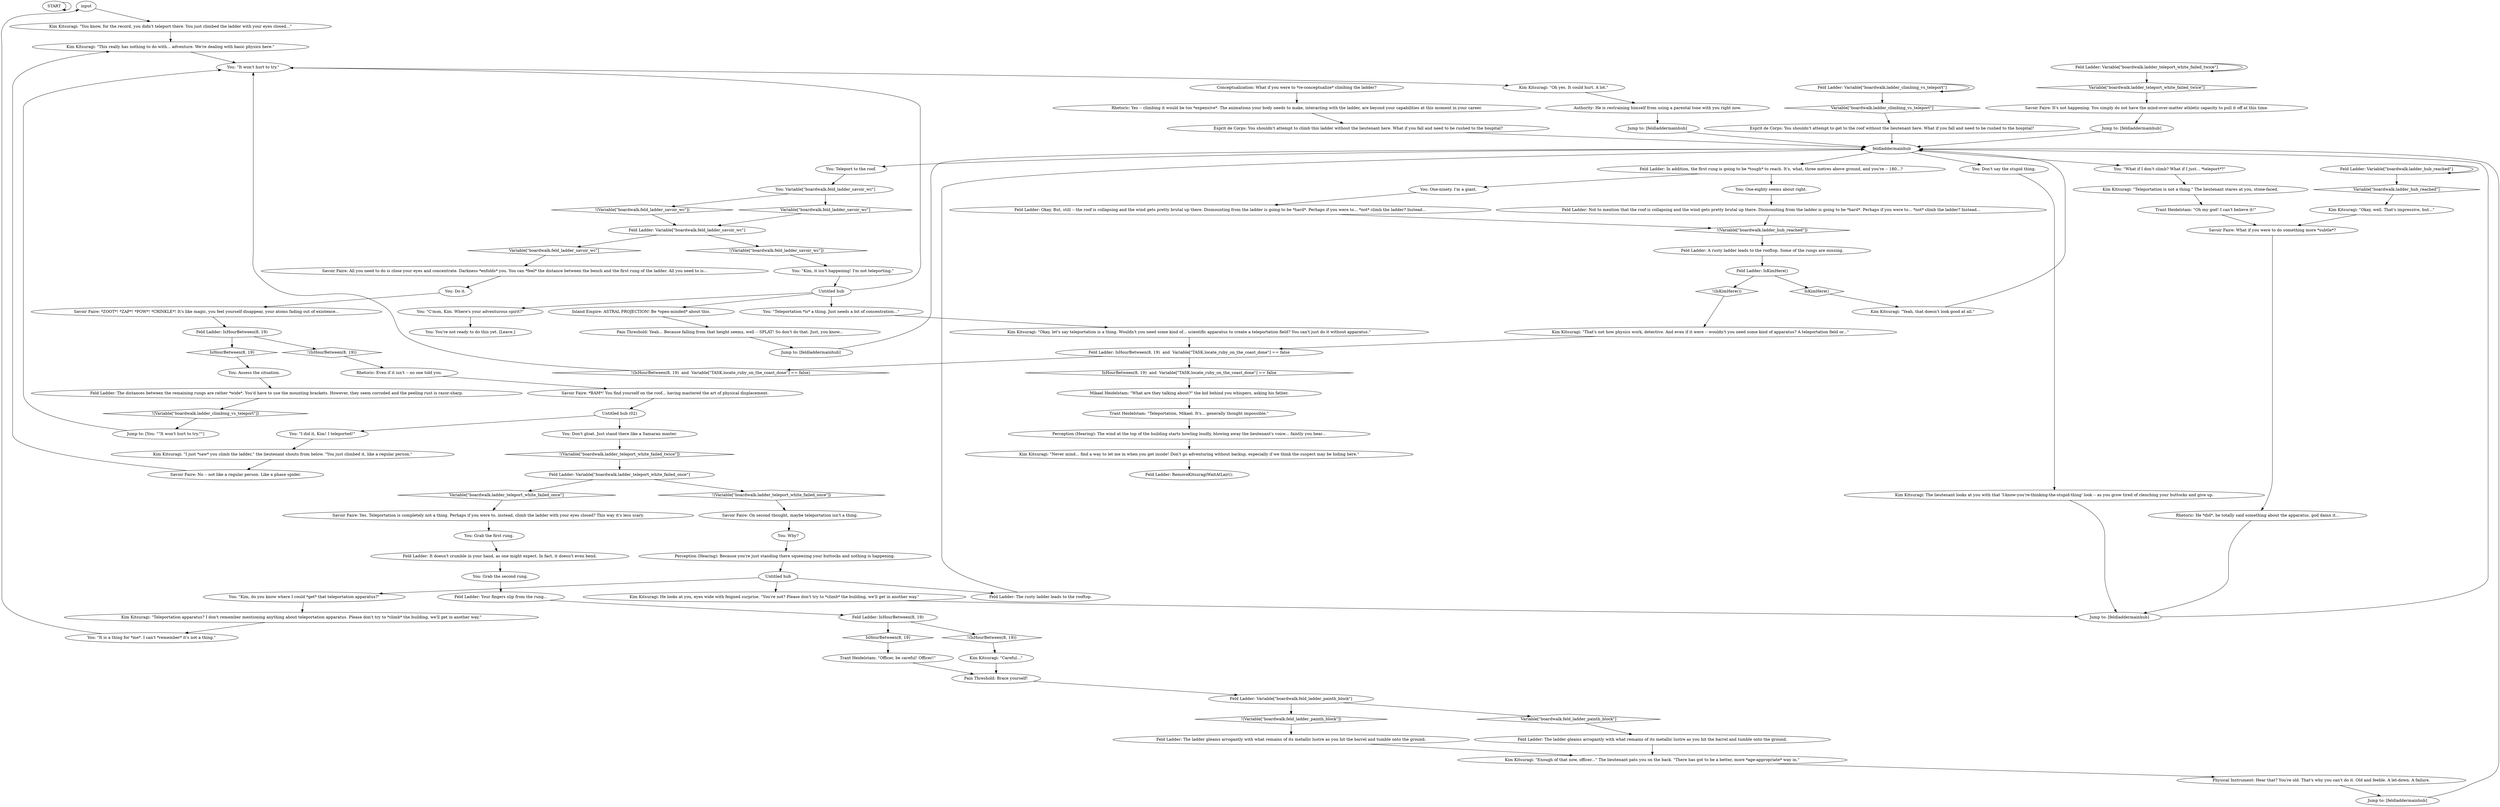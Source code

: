 # BOARDWALK / LADDER
# Savoir Faire White Check to climb up.
# ==================================================
digraph G {
	  0 [label="START"];
	  1 [label="input"];
	  2 [label="Kim Kitsuragi: \"That's not how physics work, detective. And even if it were -- wouldn't you need some kind of apparatus? A teleportation field or...\""];
	  3 [label="Feld Ladder: Variable[\"boardwalk.ladder_climbing_vs_teleport\"]"];
	  4 [label="Variable[\"boardwalk.ladder_climbing_vs_teleport\"]", shape=diamond];
	  5 [label="!(Variable[\"boardwalk.ladder_climbing_vs_teleport\"])", shape=diamond];
	  6 [label="Feld Ladder: In addition, the first rung is going to be *tough* to reach. It's, what, three metres above ground, and you're -- 180...?"];
	  7 [label="You: Assess the situation."];
	  8 [label="Trant Heidelstam: \"Oh my god! I can't believe it!\""];
	  9 [label="Rhetoric: Even if it isn't -- no one told you."];
	  10 [label="Kim Kitsuragi: \"Okay, well. That's impressive, but...\""];
	  11 [label="Feld Ladder: The rusty ladder leads to the rooftop."];
	  12 [label="You: \"Kim, it isn't happening! I'm not teleporting.\""];
	  13 [label="Feld Ladder: Variable[\"boardwalk.ladder_teleport_white_failed_twice\"]"];
	  14 [label="Variable[\"boardwalk.ladder_teleport_white_failed_twice\"]", shape=diamond];
	  15 [label="!(Variable[\"boardwalk.ladder_teleport_white_failed_twice\"])", shape=diamond];
	  16 [label="Kim Kitsuragi: \"You know, for the record, you didn't teleport there. You just climbed the ladder with your eyes closed...\""];
	  17 [label="Feld Ladder: Variable[\"boardwalk.ladder_hub_reached\"]"];
	  18 [label="Variable[\"boardwalk.ladder_hub_reached\"]", shape=diamond];
	  19 [label="!(Variable[\"boardwalk.ladder_hub_reached\"])", shape=diamond];
	  20 [label="Savoir Faire: What if you were to do something more *subtle*?"];
	  21 [label="Savoir Faire: *BAM*! You find yourself on the roof... having mastered the art of physical displacement."];
	  22 [label="Untitled hub"];
	  23 [label="Kim Kitsuragi: He looks at you, eyes wide with feigned surprise. \"You're not? Please don't try to *climb* the building, we'll get in another way.\""];
	  24 [label="You: Don't say the stupid thing."];
	  25 [label="You: You're not ready to do this yet. [Leave.]"];
	  26 [label="Kim Kitsuragi: \"This really has nothing to do with... adventure. We're dealing with basic physics here.\""];
	  27 [label="Perception (Hearing): The wind at the top of the building starts howling loudly, blowing away the lieutenant's voice... faintly you hear..."];
	  28 [label="Jump to: [You: \"\"It won't hurt to try.\"\"]"];
	  29 [label="Esprit de Corps: You shouldn't attempt to climb this ladder without the lieutenant here. What if you fall and need to be rushed to the hospital?"];
	  30 [label="Inland Empire: ASTRAL PROJECTION! Be *open-minded* about this."];
	  31 [label="You: \"It is a thing for *me*. I can't *remember* it's not a thing.\""];
	  32 [label="Rhetoric: He *did*, he totally said something about the apparatus, god damn it..."];
	  33 [label="Conceptualization: What if you were to *re-conceptualize* climbing the ladder?"];
	  34 [label="Feld Ladder: IsHourBetween(8, 19)"];
	  35 [label="IsHourBetween(8, 19)", shape=diamond];
	  36 [label="!(IsHourBetween(8, 19))", shape=diamond];
	  37 [label="Savoir Faire: No -- not like a regular person. Like a phase spider."];
	  38 [label="Kim Kitsuragi: \"Teleportation apparatus? I don't remember mentioning anything about teleportation apparatus. Please don't try to *climb* the building, we'll get in another way.\""];
	  39 [label="Savoir Faire: Yes. Teleportation is completely not a thing. Perhaps if you were to, instead, climb the ladder with your eyes closed? This way it's less scary."];
	  40 [label="Trant Heidelstam: \"Teleportation, Mikael. It's... generally thought impossible.\""];
	  41 [label="Trant Heidelstam: \"Officer, be careful! Officer!\""];
	  42 [label="You: Grab the second rung."];
	  43 [label="You: Teleport to the roof."];
	  44 [label="You: Variable[\"boardwalk.feld_ladder_savoir_wc\"]"];
	  45 [label="Variable[\"boardwalk.feld_ladder_savoir_wc\"]", shape=diamond];
	  46 [label="!(Variable[\"boardwalk.feld_ladder_savoir_wc\"])", shape=diamond];
	  47 [label="Feld Ladder: IsHourBetween(8, 19)  and  Variable[\"TASK.locate_ruby_on_the_coast_done\"] == false"];
	  48 [label="IsHourBetween(8, 19)  and  Variable[\"TASK.locate_ruby_on_the_coast_done\"] == false", shape=diamond];
	  49 [label="!(IsHourBetween(8, 19)  and  Variable[\"TASK.locate_ruby_on_the_coast_done\"] == false)", shape=diamond];
	  50 [label="Physical Instrument: Hear that? You're old. That's why you can't do it. Old and feeble. A let-down. A failure."];
	  51 [label="Pain Threshold: Yeah... Because falling from that height seems, well -- SPLAT! So don't do that. Just, you know..."];
	  52 [label="Jump to: [feldladdermainhub]"];
	  53 [label="Pain Threshold: Brace yourself!"];
	  54 [label="You: \"I did it, Kim! I teleported!\""];
	  55 [label="Mikael Heidelstam: \"What are they talking about?\" the kid behind you whispers, asking his father."];
	  56 [label="Kim Kitsuragi: \"Yeah, that doesn't look good at all.\""];
	  57 [label="You: \"Teleportation *is* a thing. Just needs a bit of concentration...\""];
	  58 [label="Kim Kitsuragi: \"I just *saw* you climb the ladder,\" the lieutenant shouts from below. \"You just climbed it, like a regular person.\""];
	  59 [label="Jump to: [feldladdermainhub]"];
	  60 [label="Rhetoric: Yes -- climbing it would be too *expensive*. The animations your body needs to make, interacting with the ladder, are beyond your capabilities at this moment in your career."];
	  61 [label="Jump to: [feldladdermainhub]"];
	  62 [label="Jump to: [feldladdermainhub]"];
	  63 [label="You: One-eighty seems about right."];
	  64 [label="Perception (Hearing): Because you're just standing there squeezing your buttocks and nothing is happening."];
	  65 [label="You: Don't gloat. Just stand there like a Samaran master."];
	  66 [label="You: \"What if I don't climb? What if I just... *teleport*?\""];
	  67 [label="Kim Kitsuragi: \"Never mind... find a way to let me in when you get inside! Don't go adventuring without backup, especially if we think the suspect may be hiding here.\""];
	  68 [label="Kim Kitsuragi: \"Careful...\""];
	  69 [label="You: Why?"];
	  70 [label="Feld Ladder: The ladder gleams arrogantly with what remains of its metallic lustre as you hit the barrel and tumble onto the ground."];
	  71 [label="Savoir Faire: It's not happening. You simply do not have the mind-over-matter athletic capacity to pull it off at this time."];
	  72 [label="Savoir Faire: On second thought, maybe teleportation isn't a thing."];
	  73 [label="Kim Kitsuragi: \"Oh yes. It could hurt. A lot.\""];
	  74 [label="You: \"C'mon, Kim. Where's your adventurous spirit?\""];
	  75 [label="Savoir Faire: All you need to do is close your eyes and concentrate. Darkness *enfolds* you. You can *feel* the distance between the bench and the first rung of the ladder. All you need to is..."];
	  76 [label="Kim Kitsuragi: \"Enough of that now, officer...\" The lieutenant pats you on the back. \"There has got to be a better, more *age-appropriate* way in.\""];
	  77 [label="Feld Ladder: Variable[\"boardwalk.feld_ladder_painth_block\"]"];
	  78 [label="Variable[\"boardwalk.feld_ladder_painth_block\"]", shape=diamond];
	  79 [label="!(Variable[\"boardwalk.feld_ladder_painth_block\"])", shape=diamond];
	  80 [label="Feld Ladder: RemoveKitsuragiWaitAtLair();
"];
	  81 [label="Kim Kitsuragi: \"Teleportation is not a thing.\" The lieutenant stares at you, stone-faced."];
	  82 [label="Kim Kitsuragi: \"Okay, let's say teleportation is a thing. Wouldn't you need some kind of... scientific apparatus to create a teleportation field? You can't just do it without apparatus.\""];
	  83 [label="Untitled hub"];
	  84 [label="Feld Ladder: IsHourBetween(8, 19)"];
	  85 [label="IsHourBetween(8, 19)", shape=diamond];
	  86 [label="!(IsHourBetween(8, 19))", shape=diamond];
	  87 [label="You: \"It won't hurt to try.\""];
	  88 [label="Savoir Faire: *ZOOT*! *ZAP*! *POW*! *CRINKLE*! It's like magic, you feel yourself disappear, your atoms fading out of existence..."];
	  89 [label="Feld Ladder: Variable[\"boardwalk.ladder_teleport_white_failed_once\"]"];
	  90 [label="Variable[\"boardwalk.ladder_teleport_white_failed_once\"]", shape=diamond];
	  91 [label="!(Variable[\"boardwalk.ladder_teleport_white_failed_once\"])", shape=diamond];
	  92 [label="Feld Ladder: Okay. But, still -- the roof is collapsing and the wind gets pretty brutal up there. Dismounting from the ladder is going to be *hard*. Perhaps if you were to... *not* climb the ladder? Instead..."];
	  93 [label="Feld Ladder: A rusty ladder leads to the rooftop. Some of the rungs are missing."];
	  94 [label="Feld Ladder: IsKimHere()"];
	  95 [label="IsKimHere()", shape=diamond];
	  96 [label="!(IsKimHere())", shape=diamond];
	  97 [label="Esprit de Corps: You shouldn't attempt to get to the roof without the lieutenant here. What if you fall and need to be rushed to the hospital?"];
	  98 [label="Feld Ladder: Your fingers slip from the rung..."];
	  99 [label="You: \"Kim, do you know where I could *get* that teleportation apparatus?\""];
	  100 [label="Kim Kitsuragi: The lieutenant looks at you with that 'I-know-you're-thinking-the-stupid-thing' look -- as you grow tired of clenching your buttocks and give up."];
	  101 [label="Untitled hub (02)"];
	  102 [label="Feld Ladder: Variable[\"boardwalk.feld_ladder_savoir_wc\"]"];
	  103 [label="Variable[\"boardwalk.feld_ladder_savoir_wc\"]", shape=diamond];
	  104 [label="!(Variable[\"boardwalk.feld_ladder_savoir_wc\"])", shape=diamond];
	  105 [label="Feld Ladder: It doesn't crumble in your hand, as one might expect. In fact, it doesn't even bend."];
	  106 [label="feldladdermainhub"];
	  107 [label="You: One-ninety. I'm a giant."];
	  108 [label="You: Grab the first rung."];
	  109 [label="Feld Ladder: Not to mention that the roof is collapsing and the wind gets pretty brutal up there. Dismounting from the ladder is going to be *hard*. Perhaps if you were to... *not* climb the ladder? Instead..."];
	  110 [label="Authority: He is restraining himself from using a parental tone with you right now."];
	  111 [label="Feld Ladder: The ladder gleams arrogantly with what remains of its metallic lustre as you hit the barrel and tumble onto the ground."];
	  112 [label="Feld Ladder: The distances between the remaining rungs are rather *wide*. You'd have to use the mounting brackets. However, they seem corroded and the peeling rust is razor-sharp."];
	  113 [label="Jump to: [feldladdermainhub]"];
	  114 [label="You: Do it."];
	  0 -> 0
	  1 -> 16
	  2 -> 47
	  3 -> 3
	  3 -> 4
	  4 -> 97
	  5 -> 28
	  6 -> 107
	  6 -> 63
	  7 -> 112
	  8 -> 20
	  9 -> 21
	  10 -> 20
	  11 -> 106
	  12 -> 22
	  13 -> 13
	  13 -> 14
	  14 -> 71
	  15 -> 89
	  16 -> 26
	  17 -> 17
	  17 -> 18
	  18 -> 10
	  19 -> 93
	  20 -> 32
	  21 -> 101
	  22 -> 57
	  22 -> 74
	  22 -> 30
	  22 -> 87
	  23 -> 61
	  24 -> 100
	  26 -> 87
	  27 -> 67
	  28 -> 87
	  29 -> 106
	  30 -> 51
	  31 -> 1
	  32 -> 61
	  33 -> 60
	  34 -> 35
	  34 -> 36
	  35 -> 41
	  36 -> 68
	  37 -> 26
	  38 -> 31
	  39 -> 108
	  40 -> 27
	  41 -> 53
	  42 -> 98
	  43 -> 44
	  44 -> 45
	  44 -> 46
	  45 -> 102
	  46 -> 102
	  47 -> 48
	  47 -> 49
	  48 -> 55
	  49 -> 87
	  50 -> 52
	  51 -> 59
	  52 -> 106
	  53 -> 77
	  54 -> 58
	  55 -> 40
	  56 -> 106
	  57 -> 82
	  58 -> 37
	  59 -> 106
	  60 -> 29
	  61 -> 106
	  62 -> 106
	  63 -> 109
	  64 -> 83
	  65 -> 15
	  66 -> 81
	  67 -> 80
	  68 -> 53
	  69 -> 64
	  70 -> 76
	  71 -> 62
	  72 -> 69
	  73 -> 110
	  74 -> 25
	  75 -> 114
	  76 -> 50
	  77 -> 78
	  77 -> 79
	  78 -> 111
	  79 -> 70
	  81 -> 8
	  82 -> 47
	  83 -> 11
	  83 -> 99
	  83 -> 23
	  84 -> 85
	  84 -> 86
	  85 -> 7
	  86 -> 9
	  87 -> 73
	  88 -> 84
	  89 -> 90
	  89 -> 91
	  90 -> 39
	  91 -> 72
	  92 -> 19
	  93 -> 94
	  94 -> 96
	  94 -> 95
	  95 -> 56
	  96 -> 2
	  97 -> 106
	  98 -> 34
	  99 -> 38
	  100 -> 61
	  101 -> 65
	  101 -> 54
	  102 -> 104
	  102 -> 103
	  103 -> 75
	  104 -> 12
	  105 -> 42
	  106 -> 24
	  106 -> 66
	  106 -> 43
	  106 -> 6
	  107 -> 92
	  108 -> 105
	  109 -> 19
	  110 -> 113
	  111 -> 76
	  112 -> 5
	  113 -> 106
	  114 -> 88
}

